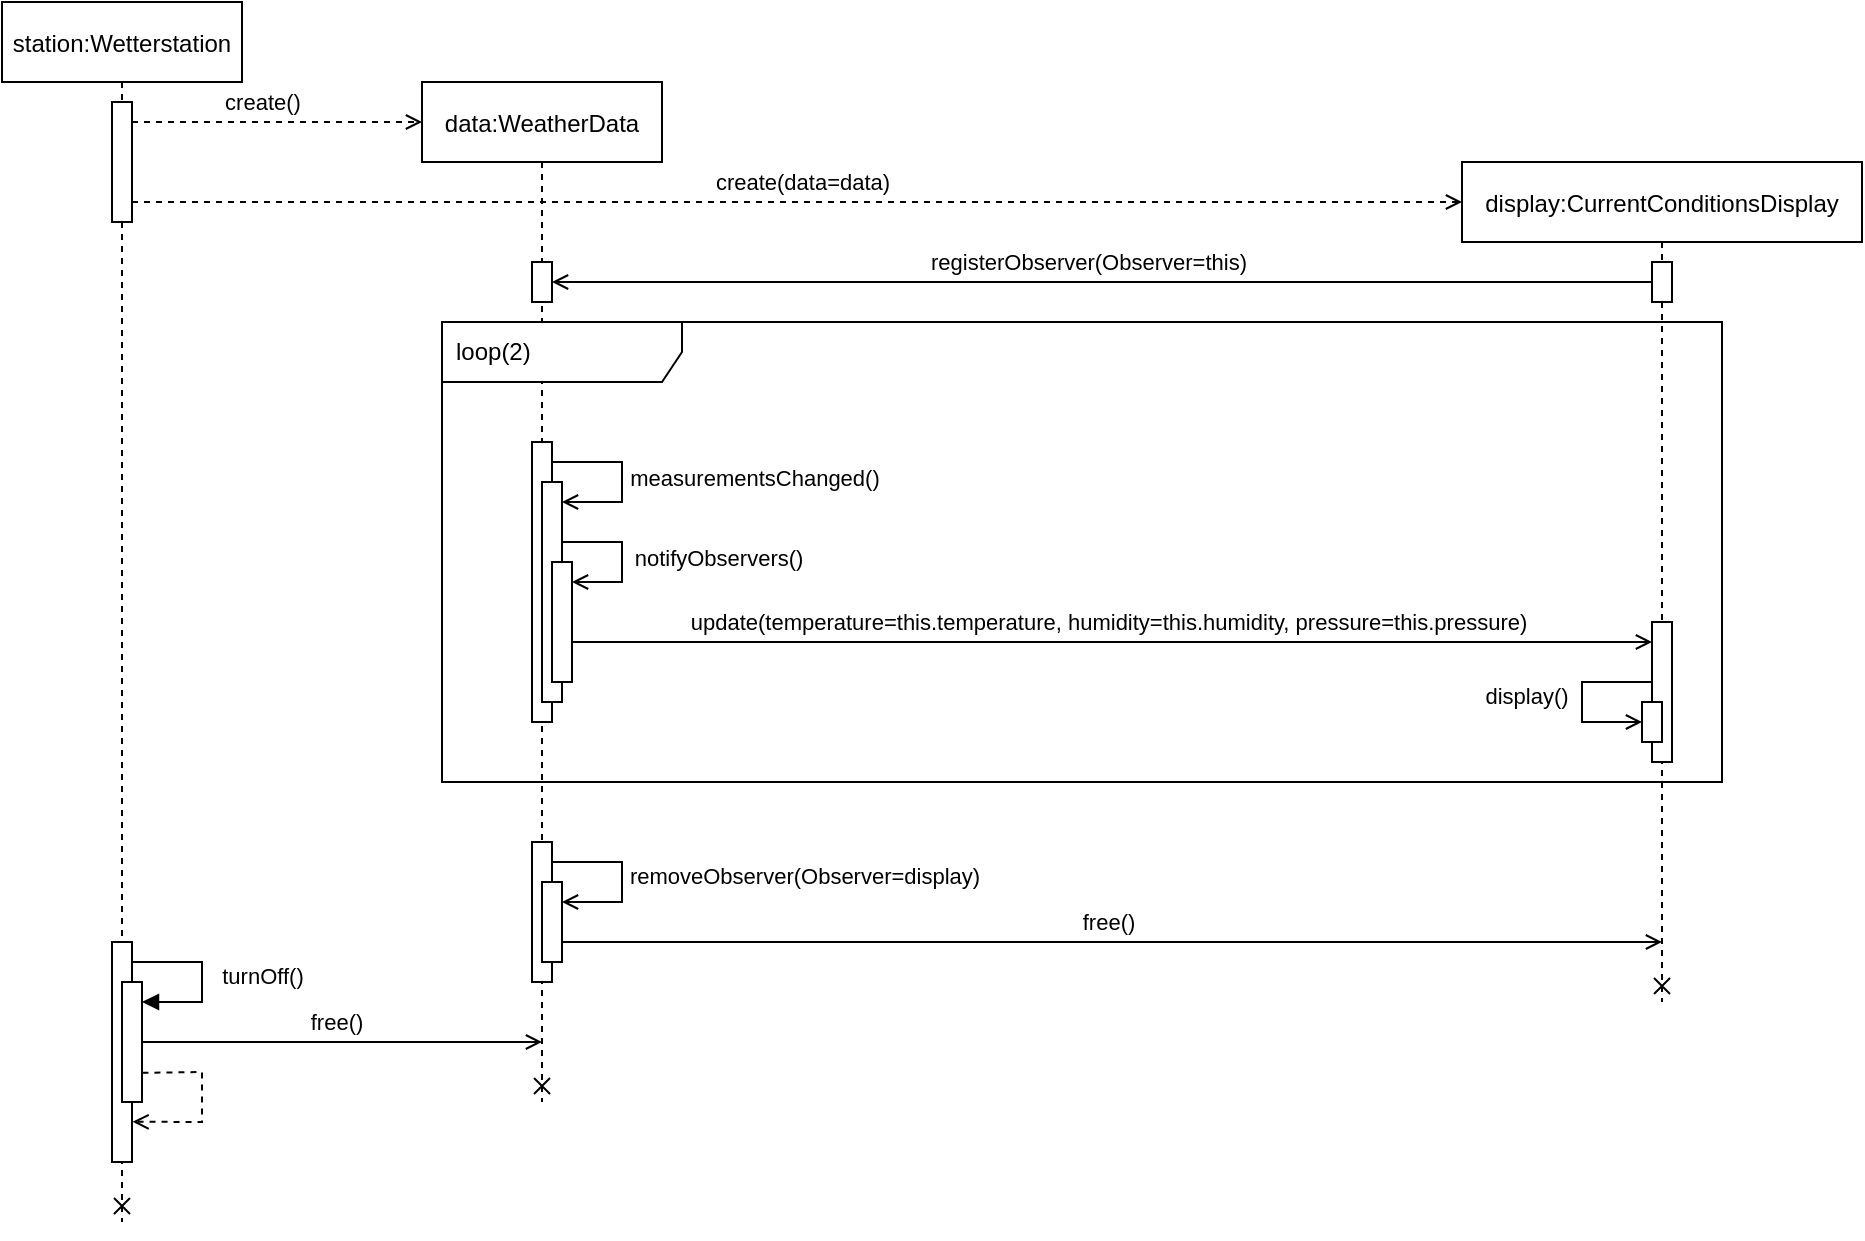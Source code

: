 <mxfile version="15.1.3" type="device"><diagram id="fBxlRRw7ot6X5Me35ZAL" name="Page-1"><mxGraphModel dx="905" dy="672" grid="1" gridSize="10" guides="1" tooltips="1" connect="1" arrows="1" fold="1" page="1" pageScale="1" pageWidth="827" pageHeight="1169" math="0" shadow="0"><root><mxCell id="0"/><mxCell id="1" parent="0"/><mxCell id="9ir_x0i1miDU-awcFvBi-5" value="" style="html=1;verticalAlign=bottom;labelBackgroundColor=none;endArrow=cross;endFill=0;dashed=1;rounded=0;" parent="1" source="9ir_x0i1miDU-awcFvBi-2" edge="1"><mxGeometry width="160" relative="1" as="geometry"><mxPoint x="269.71" y="80" as="sourcePoint"/><mxPoint x="270" y="550" as="targetPoint"/></mxGeometry></mxCell><mxCell id="9ir_x0i1miDU-awcFvBi-55" value="loop(2)" style="shape=umlFrame;whiteSpace=wrap;html=1;width=120;height=30;boundedLbl=1;verticalAlign=middle;align=left;spacingLeft=5;" parent="1" vertex="1"><mxGeometry x="220" y="160" width="640" height="230" as="geometry"/></mxCell><mxCell id="9ir_x0i1miDU-awcFvBi-1" value="station:Wetterstation" style="fontStyle=0;comic=0;gradientColor=none;" parent="1" vertex="1"><mxGeometry width="120" height="40" as="geometry"/></mxCell><mxCell id="9ir_x0i1miDU-awcFvBi-2" value="data:WeatherData" style="fontStyle=0;comic=0;gradientColor=none;" parent="1" vertex="1"><mxGeometry x="210" y="40" width="120" height="40" as="geometry"/></mxCell><mxCell id="9ir_x0i1miDU-awcFvBi-3" value="display:CurrentConditionsDisplay" style="fontStyle=0;comic=0;gradientColor=none;" parent="1" vertex="1"><mxGeometry x="730" y="80" width="200" height="40" as="geometry"/></mxCell><mxCell id="9ir_x0i1miDU-awcFvBi-4" value="" style="html=1;verticalAlign=bottom;labelBackgroundColor=none;endArrow=cross;endFill=0;dashed=1;rounded=0;startArrow=none;" parent="1" source="9ir_x0i1miDU-awcFvBi-7" edge="1"><mxGeometry width="160" relative="1" as="geometry"><mxPoint x="640" y="40" as="sourcePoint"/><mxPoint x="60" y="610" as="targetPoint"/></mxGeometry></mxCell><mxCell id="9ir_x0i1miDU-awcFvBi-6" value="" style="html=1;verticalAlign=bottom;labelBackgroundColor=none;endArrow=cross;endFill=0;dashed=1;rounded=0;startArrow=none;" parent="1" source="9ir_x0i1miDU-awcFvBi-3" edge="1"><mxGeometry width="160" relative="1" as="geometry"><mxPoint x="830" y="380" as="sourcePoint"/><mxPoint x="830" y="500" as="targetPoint"/></mxGeometry></mxCell><mxCell id="9ir_x0i1miDU-awcFvBi-7" value="" style="html=1;points=[];perimeter=orthogonalPerimeter;" parent="1" vertex="1"><mxGeometry x="55" y="50" width="10" height="60" as="geometry"/></mxCell><mxCell id="9ir_x0i1miDU-awcFvBi-8" value="" style="html=1;verticalAlign=bottom;labelBackgroundColor=none;endArrow=none;endFill=0;dashed=1;rounded=0;" parent="1" source="9ir_x0i1miDU-awcFvBi-1" target="9ir_x0i1miDU-awcFvBi-7" edge="1"><mxGeometry width="160" relative="1" as="geometry"><mxPoint x="60" y="40" as="sourcePoint"/><mxPoint x="60" y="560" as="targetPoint"/></mxGeometry></mxCell><mxCell id="9ir_x0i1miDU-awcFvBi-9" value="" style="html=1;verticalAlign=bottom;labelBackgroundColor=none;endArrow=open;endFill=0;dashed=1;rounded=0;" parent="1" source="9ir_x0i1miDU-awcFvBi-7" target="9ir_x0i1miDU-awcFvBi-2" edge="1"><mxGeometry width="160" relative="1" as="geometry"><mxPoint x="820" y="40" as="sourcePoint"/><mxPoint x="980" y="40" as="targetPoint"/><Array as="points"><mxPoint x="190" y="60"/></Array></mxGeometry></mxCell><mxCell id="9ir_x0i1miDU-awcFvBi-10" value="create()" style="edgeLabel;html=1;align=center;verticalAlign=middle;resizable=0;points=[];" parent="9ir_x0i1miDU-awcFvBi-9" vertex="1" connectable="0"><mxGeometry x="0.079" relative="1" as="geometry"><mxPoint x="-13" y="-10" as="offset"/></mxGeometry></mxCell><mxCell id="9ir_x0i1miDU-awcFvBi-11" value="" style="html=1;verticalAlign=bottom;labelBackgroundColor=none;endArrow=open;endFill=0;dashed=1;rounded=0;" parent="1" source="9ir_x0i1miDU-awcFvBi-7" target="9ir_x0i1miDU-awcFvBi-3" edge="1"><mxGeometry width="160" relative="1" as="geometry"><mxPoint x="75" y="90" as="sourcePoint"/><mxPoint x="330" y="90" as="targetPoint"/><Array as="points"><mxPoint x="230" y="100"/></Array></mxGeometry></mxCell><mxCell id="9ir_x0i1miDU-awcFvBi-12" value="create(data=data)" style="edgeLabel;html=1;align=center;verticalAlign=middle;resizable=0;points=[];" parent="9ir_x0i1miDU-awcFvBi-11" vertex="1" connectable="0"><mxGeometry x="-0.297" y="-2" relative="1" as="geometry"><mxPoint x="101" y="-12" as="offset"/></mxGeometry></mxCell><mxCell id="9ir_x0i1miDU-awcFvBi-13" value="" style="html=1;points=[];perimeter=orthogonalPerimeter;" parent="1" vertex="1"><mxGeometry x="825" y="130" width="10" height="20" as="geometry"/></mxCell><mxCell id="9ir_x0i1miDU-awcFvBi-14" value="" style="html=1;verticalAlign=bottom;labelBackgroundColor=none;endArrow=open;endFill=0;rounded=0;" parent="1" source="9ir_x0i1miDU-awcFvBi-13" target="9ir_x0i1miDU-awcFvBi-16" edge="1"><mxGeometry width="160" relative="1" as="geometry"><mxPoint x="740" y="220.0" as="sourcePoint"/><mxPoint x="420" y="230" as="targetPoint"/><Array as="points"><mxPoint x="550" y="140"/></Array></mxGeometry></mxCell><mxCell id="9ir_x0i1miDU-awcFvBi-15" value="registerObserver(Observer=this)" style="edgeLabel;html=1;align=center;verticalAlign=middle;resizable=0;points=[];" parent="9ir_x0i1miDU-awcFvBi-14" vertex="1" connectable="0"><mxGeometry x="0.079" relative="1" as="geometry"><mxPoint x="14" y="-10" as="offset"/></mxGeometry></mxCell><mxCell id="9ir_x0i1miDU-awcFvBi-16" value="" style="html=1;points=[];perimeter=orthogonalPerimeter;" parent="1" vertex="1"><mxGeometry x="265" y="130" width="10" height="20" as="geometry"/></mxCell><mxCell id="9ir_x0i1miDU-awcFvBi-27" value="" style="html=1;points=[];perimeter=orthogonalPerimeter;" parent="1" vertex="1"><mxGeometry x="265" y="420" width="10" height="70" as="geometry"/></mxCell><mxCell id="9ir_x0i1miDU-awcFvBi-28" value="" style="html=1;verticalAlign=bottom;labelBackgroundColor=none;endArrow=open;endFill=0;rounded=0;" parent="1" target="9ir_x0i1miDU-awcFvBi-53" edge="1"><mxGeometry width="160" relative="1" as="geometry"><mxPoint x="275.0" y="430.0" as="sourcePoint"/><mxPoint x="275.0" y="450.0" as="targetPoint"/><Array as="points"><mxPoint x="310" y="430"/><mxPoint x="310" y="450"/></Array></mxGeometry></mxCell><mxCell id="9ir_x0i1miDU-awcFvBi-29" value="removeObserver(Observer=display)" style="edgeLabel;html=1;align=center;verticalAlign=middle;resizable=0;points=[];" parent="9ir_x0i1miDU-awcFvBi-28" vertex="1" connectable="0"><mxGeometry x="0.079" relative="1" as="geometry"><mxPoint x="91" y="-4" as="offset"/></mxGeometry></mxCell><mxCell id="9ir_x0i1miDU-awcFvBi-30" value="" style="html=1;verticalAlign=bottom;labelBackgroundColor=none;endArrow=open;endFill=0;rounded=0;" parent="1" source="9ir_x0i1miDU-awcFvBi-53" edge="1"><mxGeometry width="160" relative="1" as="geometry"><mxPoint x="275" y="470" as="sourcePoint"/><mxPoint x="830" y="470" as="targetPoint"/><Array as="points"><mxPoint x="570" y="470"/></Array></mxGeometry></mxCell><mxCell id="9ir_x0i1miDU-awcFvBi-31" value="free()" style="edgeLabel;html=1;align=center;verticalAlign=middle;resizable=0;points=[];" parent="9ir_x0i1miDU-awcFvBi-30" vertex="1" connectable="0"><mxGeometry x="0.079" relative="1" as="geometry"><mxPoint x="-24" y="-10" as="offset"/></mxGeometry></mxCell><mxCell id="9ir_x0i1miDU-awcFvBi-32" value="" style="html=1;points=[];perimeter=orthogonalPerimeter;" parent="1" vertex="1"><mxGeometry x="55" y="470" width="10" height="110" as="geometry"/></mxCell><mxCell id="9ir_x0i1miDU-awcFvBi-33" value="" style="html=1;verticalAlign=bottom;labelBackgroundColor=none;endArrow=block;endFill=1;rounded=0;" parent="1" target="9ir_x0i1miDU-awcFvBi-54" edge="1"><mxGeometry width="160" relative="1" as="geometry"><mxPoint x="65.0" y="480" as="sourcePoint"/><mxPoint x="65.0" y="500" as="targetPoint"/><Array as="points"><mxPoint x="100" y="480"/><mxPoint x="100" y="500"/></Array></mxGeometry></mxCell><mxCell id="9ir_x0i1miDU-awcFvBi-34" value="turnOff()" style="edgeLabel;html=1;align=center;verticalAlign=middle;resizable=0;points=[];" parent="9ir_x0i1miDU-awcFvBi-33" vertex="1" connectable="0"><mxGeometry x="0.079" relative="1" as="geometry"><mxPoint x="30" y="-4" as="offset"/></mxGeometry></mxCell><mxCell id="9ir_x0i1miDU-awcFvBi-35" value="" style="html=1;verticalAlign=bottom;labelBackgroundColor=none;endArrow=open;endFill=0;rounded=0;" parent="1" source="9ir_x0i1miDU-awcFvBi-54" edge="1"><mxGeometry width="160" relative="1" as="geometry"><mxPoint x="395" y="460" as="sourcePoint"/><mxPoint x="270" y="520" as="targetPoint"/><Array as="points"/></mxGeometry></mxCell><mxCell id="9ir_x0i1miDU-awcFvBi-36" value="free()" style="edgeLabel;html=1;align=center;verticalAlign=middle;resizable=0;points=[];" parent="9ir_x0i1miDU-awcFvBi-35" vertex="1" connectable="0"><mxGeometry x="0.079" relative="1" as="geometry"><mxPoint x="-11" y="-10" as="offset"/></mxGeometry></mxCell><mxCell id="9ir_x0i1miDU-awcFvBi-40" value="" style="html=1;points=[];perimeter=orthogonalPerimeter;" parent="1" vertex="1"><mxGeometry x="265" y="220" width="10" height="140" as="geometry"/></mxCell><mxCell id="9ir_x0i1miDU-awcFvBi-41" value="" style="html=1;verticalAlign=bottom;labelBackgroundColor=none;endArrow=open;endFill=0;rounded=0;" parent="1" source="9ir_x0i1miDU-awcFvBi-50" target="9ir_x0i1miDU-awcFvBi-51" edge="1"><mxGeometry width="160" relative="1" as="geometry"><mxPoint x="275.0" y="270.0" as="sourcePoint"/><mxPoint x="275.0" y="290.0" as="targetPoint"/><Array as="points"><mxPoint x="310" y="270"/><mxPoint x="310" y="290"/></Array></mxGeometry></mxCell><mxCell id="9ir_x0i1miDU-awcFvBi-42" value="notifyObservers()" style="edgeLabel;html=1;align=center;verticalAlign=middle;resizable=0;points=[];" parent="9ir_x0i1miDU-awcFvBi-41" vertex="1" connectable="0"><mxGeometry x="0.079" relative="1" as="geometry"><mxPoint x="48" y="-3" as="offset"/></mxGeometry></mxCell><mxCell id="9ir_x0i1miDU-awcFvBi-43" value="" style="html=1;points=[];perimeter=orthogonalPerimeter;" parent="1" vertex="1"><mxGeometry x="825" y="310" width="10" height="70" as="geometry"/></mxCell><mxCell id="9ir_x0i1miDU-awcFvBi-44" value="" style="html=1;verticalAlign=bottom;labelBackgroundColor=none;endArrow=open;endFill=0;rounded=0;" parent="1" source="9ir_x0i1miDU-awcFvBi-51" target="9ir_x0i1miDU-awcFvBi-43" edge="1"><mxGeometry width="160" relative="1" as="geometry"><mxPoint x="635" y="190.0" as="sourcePoint"/><mxPoint x="285.0" y="190.0" as="targetPoint"/><Array as="points"><mxPoint x="570" y="320"/></Array></mxGeometry></mxCell><mxCell id="9ir_x0i1miDU-awcFvBi-45" value="update(temperature=this.temperature, humidity=this.humidity, pressure=this.pressure)" style="edgeLabel;html=1;align=center;verticalAlign=middle;resizable=0;points=[];" parent="9ir_x0i1miDU-awcFvBi-44" vertex="1" connectable="0"><mxGeometry x="0.079" relative="1" as="geometry"><mxPoint x="-24" y="-10" as="offset"/></mxGeometry></mxCell><mxCell id="9ir_x0i1miDU-awcFvBi-46" value="" style="html=1;verticalAlign=bottom;labelBackgroundColor=none;endArrow=open;endFill=0;rounded=0;" parent="1" target="9ir_x0i1miDU-awcFvBi-50" edge="1"><mxGeometry width="160" relative="1" as="geometry"><mxPoint x="275.0" y="230.0" as="sourcePoint"/><mxPoint x="275.0" y="250.0" as="targetPoint"/><Array as="points"><mxPoint x="310" y="230"/><mxPoint x="310" y="250"/></Array></mxGeometry></mxCell><mxCell id="9ir_x0i1miDU-awcFvBi-47" value="measurementsChanged()" style="edgeLabel;html=1;align=center;verticalAlign=middle;resizable=0;points=[];" parent="9ir_x0i1miDU-awcFvBi-46" vertex="1" connectable="0"><mxGeometry x="0.079" relative="1" as="geometry"><mxPoint x="66" y="-3" as="offset"/></mxGeometry></mxCell><mxCell id="9ir_x0i1miDU-awcFvBi-48" value="" style="html=1;verticalAlign=bottom;labelBackgroundColor=none;endArrow=open;endFill=0;rounded=0;" parent="1" source="9ir_x0i1miDU-awcFvBi-43" target="9ir_x0i1miDU-awcFvBi-52" edge="1"><mxGeometry width="160" relative="1" as="geometry"><mxPoint x="825" y="340" as="sourcePoint"/><mxPoint x="825" y="360" as="targetPoint"/><Array as="points"><mxPoint x="790" y="340"/><mxPoint x="790" y="360"/></Array></mxGeometry></mxCell><mxCell id="9ir_x0i1miDU-awcFvBi-49" value="display()" style="edgeLabel;html=1;align=center;verticalAlign=middle;resizable=0;points=[];" parent="9ir_x0i1miDU-awcFvBi-48" vertex="1" connectable="0"><mxGeometry x="0.079" relative="1" as="geometry"><mxPoint x="-28" y="-4" as="offset"/></mxGeometry></mxCell><mxCell id="9ir_x0i1miDU-awcFvBi-50" value="" style="html=1;points=[];perimeter=orthogonalPerimeter;" parent="1" vertex="1"><mxGeometry x="270" y="240" width="10" height="110" as="geometry"/></mxCell><mxCell id="9ir_x0i1miDU-awcFvBi-51" value="" style="html=1;points=[];perimeter=orthogonalPerimeter;" parent="1" vertex="1"><mxGeometry x="275" y="280" width="10" height="60" as="geometry"/></mxCell><mxCell id="9ir_x0i1miDU-awcFvBi-52" value="" style="html=1;points=[];perimeter=orthogonalPerimeter;" parent="1" vertex="1"><mxGeometry x="820" y="350" width="10" height="20" as="geometry"/></mxCell><mxCell id="9ir_x0i1miDU-awcFvBi-53" value="" style="html=1;points=[];perimeter=orthogonalPerimeter;" parent="1" vertex="1"><mxGeometry x="270" y="440" width="10" height="40" as="geometry"/></mxCell><mxCell id="9ir_x0i1miDU-awcFvBi-54" value="" style="html=1;points=[];perimeter=orthogonalPerimeter;" parent="1" vertex="1"><mxGeometry x="60" y="490" width="10" height="60" as="geometry"/></mxCell><mxCell id="9ir_x0i1miDU-awcFvBi-56" value="" style="html=1;verticalAlign=bottom;labelBackgroundColor=none;endArrow=open;endFill=0;rounded=0;entryX=1.028;entryY=0.817;entryDx=0;entryDy=0;entryPerimeter=0;exitX=1.022;exitY=0.757;exitDx=0;exitDy=0;exitPerimeter=0;dashed=1;" parent="1" source="9ir_x0i1miDU-awcFvBi-54" target="9ir_x0i1miDU-awcFvBi-32" edge="1"><mxGeometry width="160" relative="1" as="geometry"><mxPoint x="75.0" y="490" as="sourcePoint"/><mxPoint x="80" y="510" as="targetPoint"/><Array as="points"><mxPoint x="100" y="535"/><mxPoint x="100" y="560"/></Array></mxGeometry></mxCell></root></mxGraphModel></diagram></mxfile>